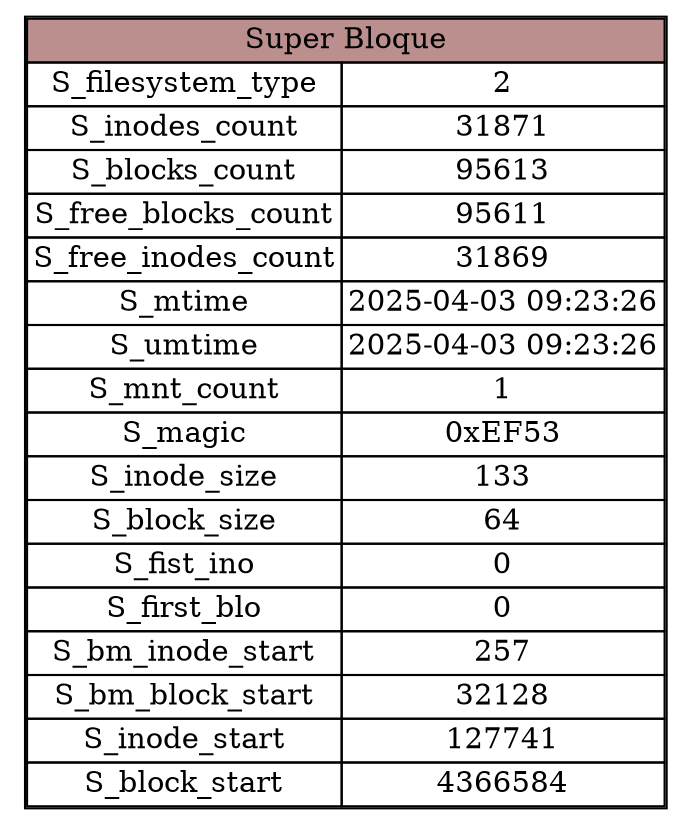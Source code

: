 digraph G {
node [shape=plaintext];
fontname="Courier New";
SBTable [label=<
<table border='1' cellborder='1' cellspacing='0'>
<tr><td bgcolor="RosyBrown" colspan='2'>Super Bloque</td></tr>
<tr><td>S_filesystem_type</td><td>2</td></tr>
<tr><td>S_inodes_count</td><td>31871</td></tr>
<tr><td>S_blocks_count</td><td>95613</td></tr>
<tr><td>S_free_blocks_count</td><td>95611</td></tr>
<tr><td>S_free_inodes_count</td><td>31869</td></tr>
<tr><td>S_mtime</td><td>2025-04-03 09:23:26</td></tr>
<tr><td>S_umtime</td><td>2025-04-03 09:23:26</td></tr>
<tr><td>S_mnt_count</td><td>1</td></tr>
<tr><td>S_magic</td><td>0xEF53</td></tr>
<tr><td>S_inode_size</td><td>133</td></tr>
<tr><td>S_block_size</td><td>64</td></tr>
<tr><td>S_fist_ino</td><td>0</td></tr>
<tr><td>S_first_blo</td><td>0</td></tr>
<tr><td>S_bm_inode_start</td><td>257</td></tr>
<tr><td>S_bm_block_start</td><td>32128</td></tr>
<tr><td>S_inode_start</td><td>127741</td></tr>
<tr><td>S_block_start</td><td>4366584</td></tr>
</table>
>];
}
